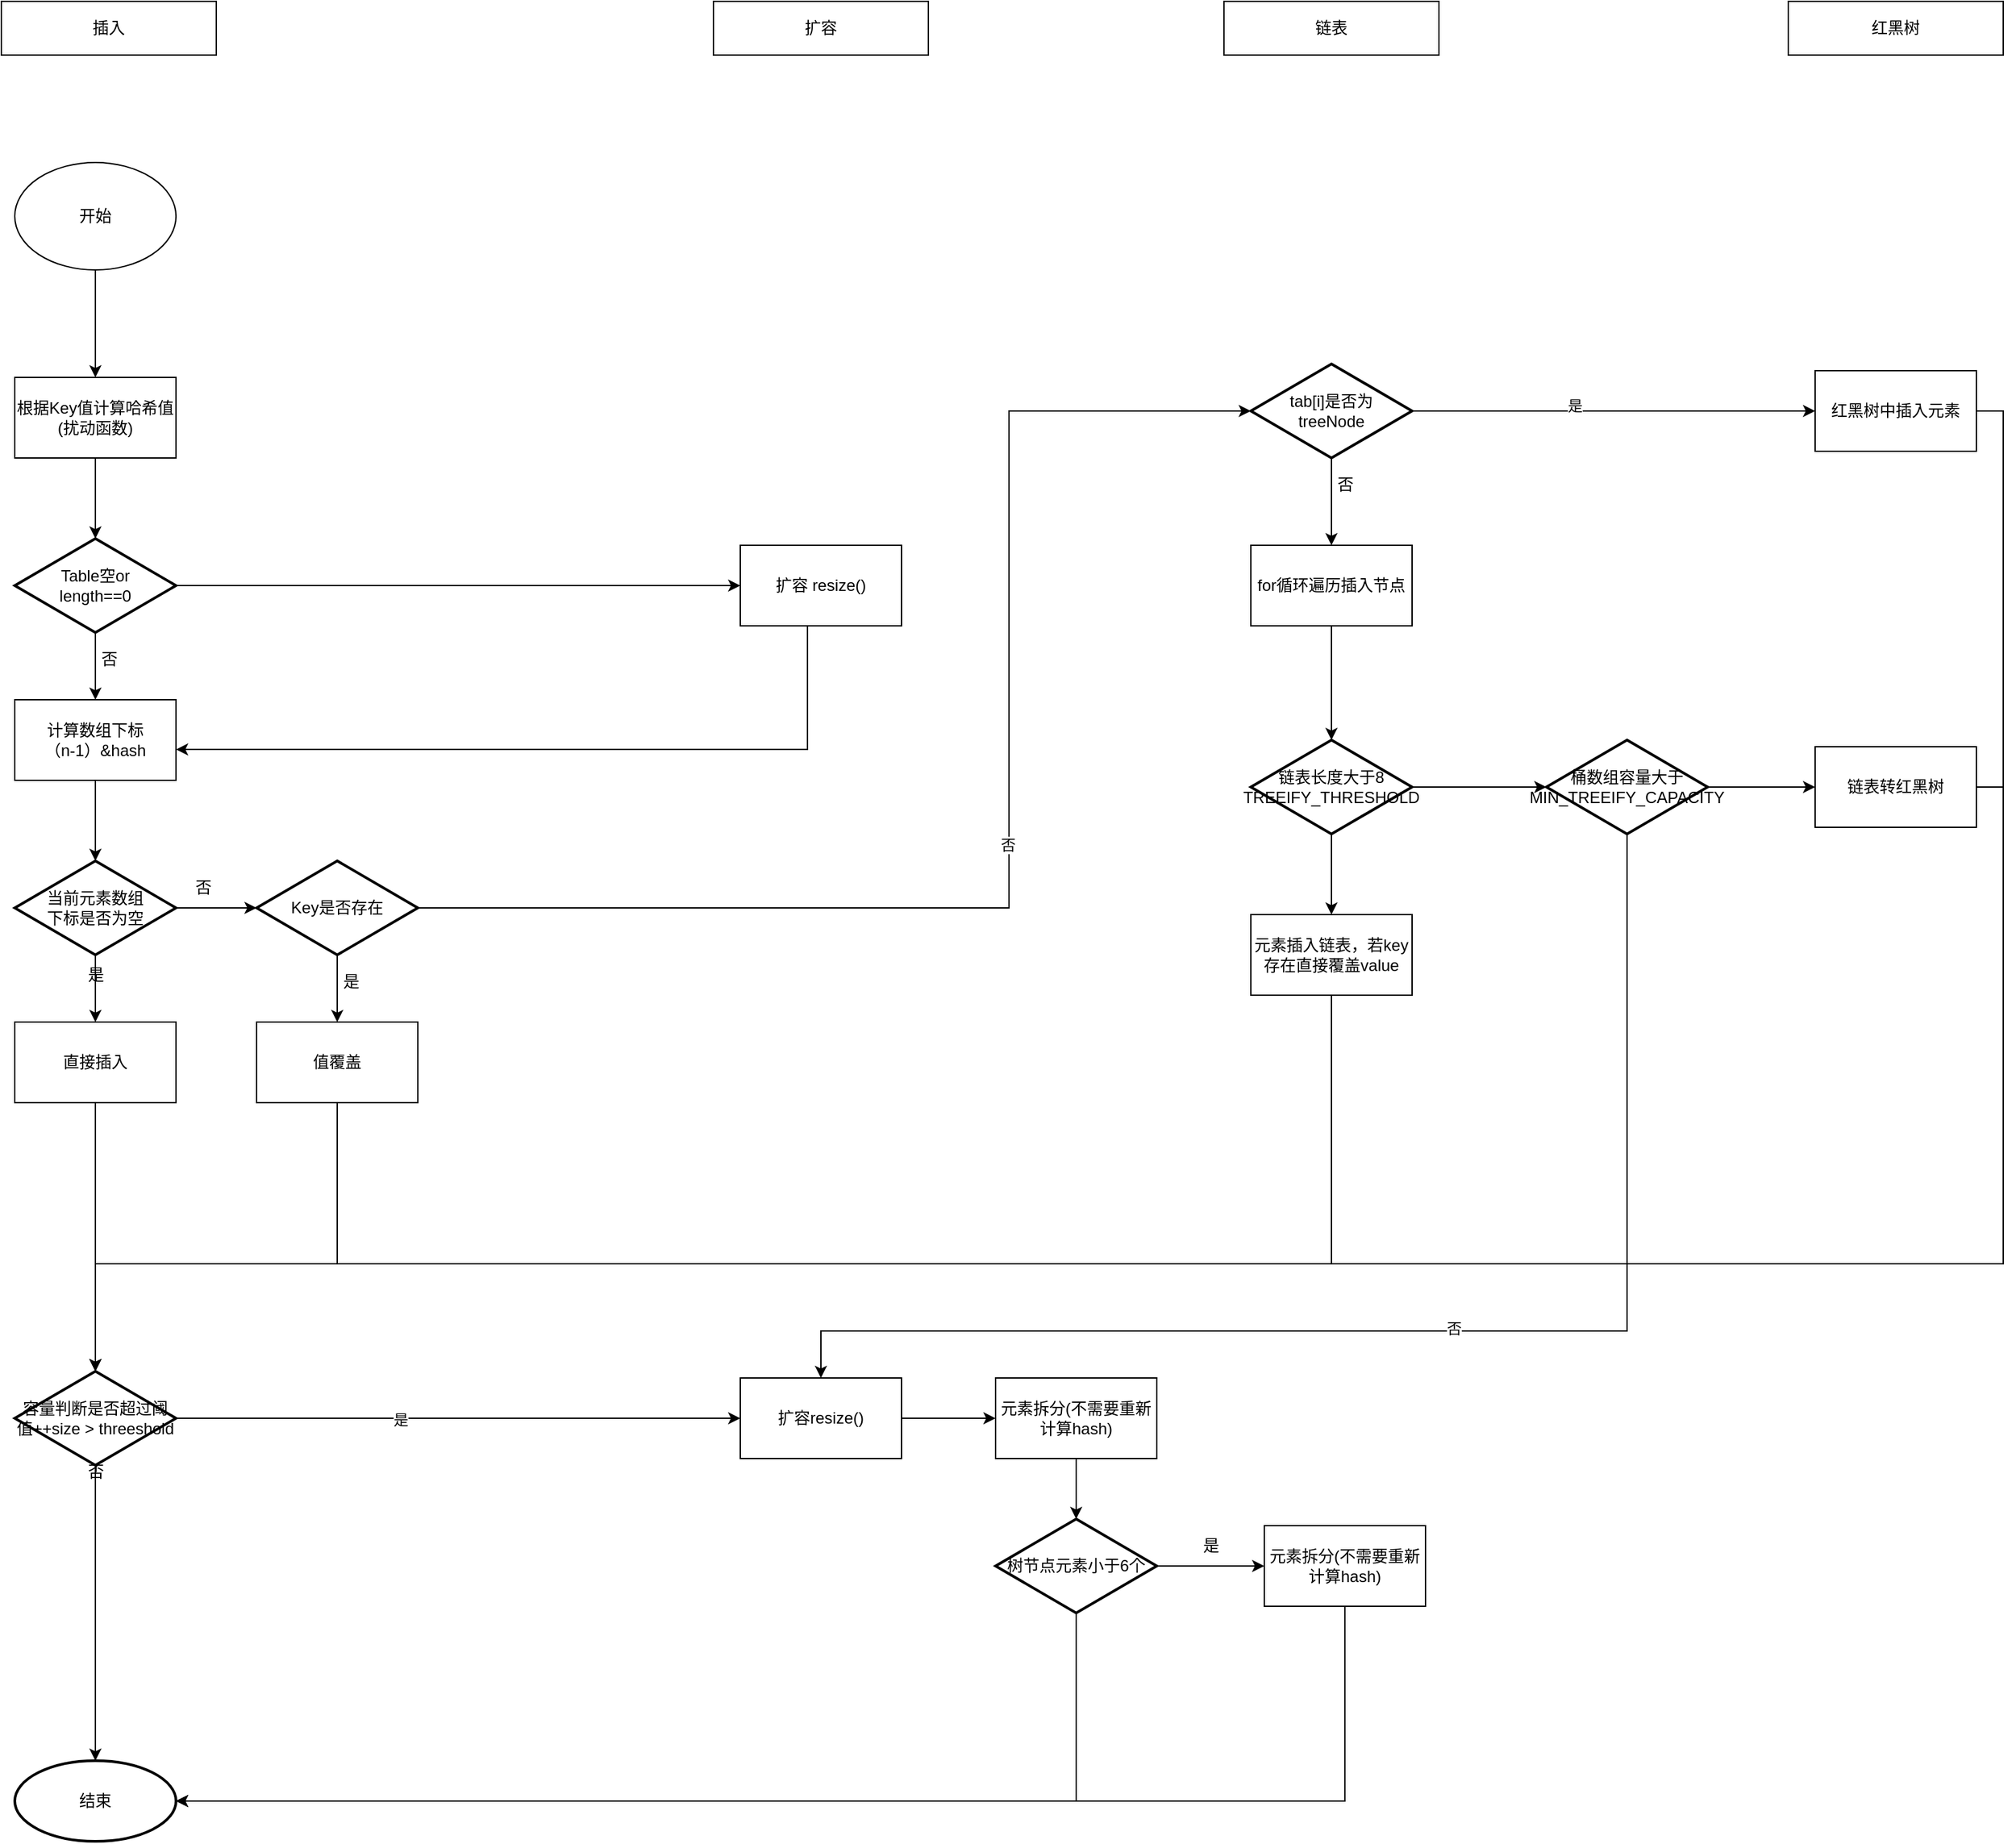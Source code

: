 <mxfile version="21.0.8" type="github">
  <diagram name="第 1 页" id="qmDFM0nmGEh0HMb00vm9">
    <mxGraphModel dx="1687" dy="2113" grid="1" gridSize="10" guides="1" tooltips="1" connect="1" arrows="1" fold="1" page="1" pageScale="1" pageWidth="827" pageHeight="1169" math="0" shadow="0">
      <root>
        <mxCell id="0" />
        <mxCell id="1" parent="0" />
        <mxCell id="PLiOFuOKwe7vrc24gxof-3" style="edgeStyle=orthogonalEdgeStyle;rounded=0;orthogonalLoop=1;jettySize=auto;html=1;entryX=0.5;entryY=0;entryDx=0;entryDy=0;" edge="1" parent="1" source="PLiOFuOKwe7vrc24gxof-1" target="PLiOFuOKwe7vrc24gxof-2">
          <mxGeometry relative="1" as="geometry" />
        </mxCell>
        <mxCell id="PLiOFuOKwe7vrc24gxof-1" value="开始" style="ellipse;whiteSpace=wrap;html=1;" vertex="1" parent="1">
          <mxGeometry x="120" y="40" width="120" height="80" as="geometry" />
        </mxCell>
        <mxCell id="PLiOFuOKwe7vrc24gxof-5" style="edgeStyle=orthogonalEdgeStyle;rounded=0;orthogonalLoop=1;jettySize=auto;html=1;entryX=0.5;entryY=0;entryDx=0;entryDy=0;entryPerimeter=0;" edge="1" parent="1" source="PLiOFuOKwe7vrc24gxof-2" target="PLiOFuOKwe7vrc24gxof-4">
          <mxGeometry relative="1" as="geometry" />
        </mxCell>
        <mxCell id="PLiOFuOKwe7vrc24gxof-2" value="根据Key值计算哈希值(扰动函数)" style="rounded=0;whiteSpace=wrap;html=1;" vertex="1" parent="1">
          <mxGeometry x="120" y="200" width="120" height="60" as="geometry" />
        </mxCell>
        <mxCell id="PLiOFuOKwe7vrc24gxof-7" style="edgeStyle=orthogonalEdgeStyle;rounded=0;orthogonalLoop=1;jettySize=auto;html=1;exitX=0.5;exitY=1;exitDx=0;exitDy=0;exitPerimeter=0;entryX=0.5;entryY=0;entryDx=0;entryDy=0;" edge="1" parent="1" source="PLiOFuOKwe7vrc24gxof-4" target="PLiOFuOKwe7vrc24gxof-6">
          <mxGeometry relative="1" as="geometry" />
        </mxCell>
        <mxCell id="PLiOFuOKwe7vrc24gxof-35" style="edgeStyle=orthogonalEdgeStyle;rounded=0;orthogonalLoop=1;jettySize=auto;html=1;exitX=1;exitY=0.5;exitDx=0;exitDy=0;exitPerimeter=0;entryX=0;entryY=0.5;entryDx=0;entryDy=0;" edge="1" parent="1" source="PLiOFuOKwe7vrc24gxof-4" target="PLiOFuOKwe7vrc24gxof-32">
          <mxGeometry relative="1" as="geometry">
            <Array as="points">
              <mxPoint x="640" y="355" />
            </Array>
          </mxGeometry>
        </mxCell>
        <mxCell id="PLiOFuOKwe7vrc24gxof-4" value="Table空or&lt;br&gt;length==0" style="strokeWidth=2;html=1;shape=mxgraph.flowchart.decision;whiteSpace=wrap;" vertex="1" parent="1">
          <mxGeometry x="120" y="320" width="120" height="70" as="geometry" />
        </mxCell>
        <mxCell id="PLiOFuOKwe7vrc24gxof-11" style="edgeStyle=orthogonalEdgeStyle;rounded=0;orthogonalLoop=1;jettySize=auto;html=1;exitX=0.5;exitY=1;exitDx=0;exitDy=0;entryX=0.5;entryY=0;entryDx=0;entryDy=0;entryPerimeter=0;" edge="1" parent="1" source="PLiOFuOKwe7vrc24gxof-6" target="PLiOFuOKwe7vrc24gxof-9">
          <mxGeometry relative="1" as="geometry" />
        </mxCell>
        <mxCell id="PLiOFuOKwe7vrc24gxof-6" value="计算数组下标&lt;br&gt;（n-1）&amp;amp;hash" style="rounded=0;whiteSpace=wrap;html=1;" vertex="1" parent="1">
          <mxGeometry x="120" y="440" width="120" height="60" as="geometry" />
        </mxCell>
        <mxCell id="PLiOFuOKwe7vrc24gxof-8" value="否" style="text;html=1;align=center;verticalAlign=middle;resizable=0;points=[];autosize=1;strokeColor=none;fillColor=none;" vertex="1" parent="1">
          <mxGeometry x="170" y="395" width="40" height="30" as="geometry" />
        </mxCell>
        <mxCell id="PLiOFuOKwe7vrc24gxof-13" style="edgeStyle=orthogonalEdgeStyle;rounded=0;orthogonalLoop=1;jettySize=auto;html=1;" edge="1" parent="1" source="PLiOFuOKwe7vrc24gxof-9" target="PLiOFuOKwe7vrc24gxof-12">
          <mxGeometry relative="1" as="geometry" />
        </mxCell>
        <mxCell id="PLiOFuOKwe7vrc24gxof-17" style="edgeStyle=orthogonalEdgeStyle;rounded=0;orthogonalLoop=1;jettySize=auto;html=1;entryX=0;entryY=0.5;entryDx=0;entryDy=0;entryPerimeter=0;" edge="1" parent="1" source="PLiOFuOKwe7vrc24gxof-9" target="PLiOFuOKwe7vrc24gxof-16">
          <mxGeometry relative="1" as="geometry" />
        </mxCell>
        <mxCell id="PLiOFuOKwe7vrc24gxof-9" value="当前元素数组&lt;br&gt;下标是否为空" style="strokeWidth=2;html=1;shape=mxgraph.flowchart.decision;whiteSpace=wrap;" vertex="1" parent="1">
          <mxGeometry x="120" y="560" width="120" height="70" as="geometry" />
        </mxCell>
        <mxCell id="PLiOFuOKwe7vrc24gxof-28" style="edgeStyle=orthogonalEdgeStyle;rounded=0;orthogonalLoop=1;jettySize=auto;html=1;entryX=0.5;entryY=0;entryDx=0;entryDy=0;entryPerimeter=0;" edge="1" parent="1" source="PLiOFuOKwe7vrc24gxof-12" target="PLiOFuOKwe7vrc24gxof-22">
          <mxGeometry relative="1" as="geometry" />
        </mxCell>
        <mxCell id="PLiOFuOKwe7vrc24gxof-12" value="直接插入" style="rounded=0;whiteSpace=wrap;html=1;" vertex="1" parent="1">
          <mxGeometry x="120" y="680" width="120" height="60" as="geometry" />
        </mxCell>
        <mxCell id="PLiOFuOKwe7vrc24gxof-15" value="是" style="text;html=1;align=center;verticalAlign=middle;resizable=0;points=[];autosize=1;strokeColor=none;fillColor=none;" vertex="1" parent="1">
          <mxGeometry x="160" y="630" width="40" height="30" as="geometry" />
        </mxCell>
        <mxCell id="PLiOFuOKwe7vrc24gxof-20" style="edgeStyle=orthogonalEdgeStyle;rounded=0;orthogonalLoop=1;jettySize=auto;html=1;exitX=0.5;exitY=1;exitDx=0;exitDy=0;exitPerimeter=0;entryX=0.5;entryY=0;entryDx=0;entryDy=0;" edge="1" parent="1" source="PLiOFuOKwe7vrc24gxof-16" target="PLiOFuOKwe7vrc24gxof-19">
          <mxGeometry relative="1" as="geometry" />
        </mxCell>
        <mxCell id="PLiOFuOKwe7vrc24gxof-42" style="edgeStyle=orthogonalEdgeStyle;rounded=0;orthogonalLoop=1;jettySize=auto;html=1;entryX=0;entryY=0.5;entryDx=0;entryDy=0;entryPerimeter=0;" edge="1" parent="1" source="PLiOFuOKwe7vrc24gxof-16" target="PLiOFuOKwe7vrc24gxof-36">
          <mxGeometry relative="1" as="geometry">
            <Array as="points">
              <mxPoint x="860" y="595" />
              <mxPoint x="860" y="225" />
            </Array>
          </mxGeometry>
        </mxCell>
        <mxCell id="PLiOFuOKwe7vrc24gxof-43" value="否" style="edgeLabel;html=1;align=center;verticalAlign=middle;resizable=0;points=[];" vertex="1" connectable="0" parent="PLiOFuOKwe7vrc24gxof-42">
          <mxGeometry x="-0.016" y="1" relative="1" as="geometry">
            <mxPoint as="offset" />
          </mxGeometry>
        </mxCell>
        <mxCell id="PLiOFuOKwe7vrc24gxof-16" value="Key是否存在" style="strokeWidth=2;html=1;shape=mxgraph.flowchart.decision;whiteSpace=wrap;" vertex="1" parent="1">
          <mxGeometry x="300" y="560" width="120" height="70" as="geometry" />
        </mxCell>
        <mxCell id="PLiOFuOKwe7vrc24gxof-18" value="否" style="text;html=1;align=center;verticalAlign=middle;resizable=0;points=[];autosize=1;strokeColor=none;fillColor=none;" vertex="1" parent="1">
          <mxGeometry x="240" y="565" width="40" height="30" as="geometry" />
        </mxCell>
        <mxCell id="PLiOFuOKwe7vrc24gxof-29" style="edgeStyle=orthogonalEdgeStyle;rounded=0;orthogonalLoop=1;jettySize=auto;html=1;exitX=0.5;exitY=1;exitDx=0;exitDy=0;entryX=0.5;entryY=0.286;entryDx=0;entryDy=0;entryPerimeter=0;" edge="1" parent="1" source="PLiOFuOKwe7vrc24gxof-19" target="PLiOFuOKwe7vrc24gxof-22">
          <mxGeometry relative="1" as="geometry">
            <Array as="points">
              <mxPoint x="360" y="860" />
              <mxPoint x="180" y="860" />
            </Array>
          </mxGeometry>
        </mxCell>
        <mxCell id="PLiOFuOKwe7vrc24gxof-19" value="值覆盖" style="rounded=0;whiteSpace=wrap;html=1;" vertex="1" parent="1">
          <mxGeometry x="300" y="680" width="120" height="60" as="geometry" />
        </mxCell>
        <mxCell id="PLiOFuOKwe7vrc24gxof-21" value="是" style="text;html=1;align=center;verticalAlign=middle;resizable=0;points=[];autosize=1;strokeColor=none;fillColor=none;" vertex="1" parent="1">
          <mxGeometry x="350" y="635" width="40" height="30" as="geometry" />
        </mxCell>
        <mxCell id="PLiOFuOKwe7vrc24gxof-26" style="edgeStyle=orthogonalEdgeStyle;rounded=0;orthogonalLoop=1;jettySize=auto;html=1;exitX=0.5;exitY=1;exitDx=0;exitDy=0;exitPerimeter=0;entryX=0.5;entryY=0;entryDx=0;entryDy=0;entryPerimeter=0;" edge="1" parent="1" source="PLiOFuOKwe7vrc24gxof-22" target="PLiOFuOKwe7vrc24gxof-25">
          <mxGeometry relative="1" as="geometry" />
        </mxCell>
        <mxCell id="PLiOFuOKwe7vrc24gxof-85" style="edgeStyle=orthogonalEdgeStyle;rounded=0;orthogonalLoop=1;jettySize=auto;html=1;entryX=0;entryY=0.5;entryDx=0;entryDy=0;" edge="1" parent="1" source="PLiOFuOKwe7vrc24gxof-22" target="PLiOFuOKwe7vrc24gxof-73">
          <mxGeometry relative="1" as="geometry" />
        </mxCell>
        <mxCell id="PLiOFuOKwe7vrc24gxof-86" value="是" style="edgeLabel;html=1;align=center;verticalAlign=middle;resizable=0;points=[];" vertex="1" connectable="0" parent="PLiOFuOKwe7vrc24gxof-85">
          <mxGeometry x="-0.204" y="-1" relative="1" as="geometry">
            <mxPoint as="offset" />
          </mxGeometry>
        </mxCell>
        <mxCell id="PLiOFuOKwe7vrc24gxof-22" value="容量判断是否超过阈值++size &amp;gt; threeshold" style="strokeWidth=2;html=1;shape=mxgraph.flowchart.decision;whiteSpace=wrap;" vertex="1" parent="1">
          <mxGeometry x="120" y="940" width="120" height="70" as="geometry" />
        </mxCell>
        <mxCell id="PLiOFuOKwe7vrc24gxof-25" value="结束" style="strokeWidth=2;html=1;shape=mxgraph.flowchart.start_1;whiteSpace=wrap;" vertex="1" parent="1">
          <mxGeometry x="120" y="1230" width="120" height="60" as="geometry" />
        </mxCell>
        <mxCell id="PLiOFuOKwe7vrc24gxof-27" value="否" style="text;html=1;align=center;verticalAlign=middle;resizable=0;points=[];autosize=1;strokeColor=none;fillColor=none;" vertex="1" parent="1">
          <mxGeometry x="160" y="1000" width="40" height="30" as="geometry" />
        </mxCell>
        <mxCell id="PLiOFuOKwe7vrc24gxof-30" value="插入" style="whiteSpace=wrap;html=1;" vertex="1" parent="1">
          <mxGeometry x="110" y="-80" width="160" height="40" as="geometry" />
        </mxCell>
        <mxCell id="PLiOFuOKwe7vrc24gxof-31" value="扩容" style="whiteSpace=wrap;html=1;" vertex="1" parent="1">
          <mxGeometry x="640" y="-80" width="160" height="40" as="geometry" />
        </mxCell>
        <mxCell id="PLiOFuOKwe7vrc24gxof-33" style="edgeStyle=orthogonalEdgeStyle;rounded=0;orthogonalLoop=1;jettySize=auto;html=1;entryX=1;entryY=0.617;entryDx=0;entryDy=0;entryPerimeter=0;" edge="1" parent="1" source="PLiOFuOKwe7vrc24gxof-32" target="PLiOFuOKwe7vrc24gxof-6">
          <mxGeometry relative="1" as="geometry">
            <Array as="points">
              <mxPoint x="710" y="477" />
            </Array>
          </mxGeometry>
        </mxCell>
        <mxCell id="PLiOFuOKwe7vrc24gxof-32" value="扩容 resize()" style="rounded=0;whiteSpace=wrap;html=1;" vertex="1" parent="1">
          <mxGeometry x="660" y="325" width="120" height="60" as="geometry" />
        </mxCell>
        <mxCell id="PLiOFuOKwe7vrc24gxof-40" style="edgeStyle=orthogonalEdgeStyle;rounded=0;orthogonalLoop=1;jettySize=auto;html=1;entryX=0;entryY=0.5;entryDx=0;entryDy=0;" edge="1" parent="1" source="PLiOFuOKwe7vrc24gxof-36" target="PLiOFuOKwe7vrc24gxof-39">
          <mxGeometry relative="1" as="geometry" />
        </mxCell>
        <mxCell id="PLiOFuOKwe7vrc24gxof-41" value="是" style="edgeLabel;html=1;align=center;verticalAlign=middle;resizable=0;points=[];" vertex="1" connectable="0" parent="PLiOFuOKwe7vrc24gxof-40">
          <mxGeometry x="-0.194" y="4" relative="1" as="geometry">
            <mxPoint as="offset" />
          </mxGeometry>
        </mxCell>
        <mxCell id="PLiOFuOKwe7vrc24gxof-45" style="edgeStyle=orthogonalEdgeStyle;rounded=0;orthogonalLoop=1;jettySize=auto;html=1;entryX=0.5;entryY=0;entryDx=0;entryDy=0;" edge="1" parent="1" source="PLiOFuOKwe7vrc24gxof-36" target="PLiOFuOKwe7vrc24gxof-44">
          <mxGeometry relative="1" as="geometry" />
        </mxCell>
        <mxCell id="PLiOFuOKwe7vrc24gxof-36" value="tab[i]是否为&lt;br&gt;treeNode" style="strokeWidth=2;html=1;shape=mxgraph.flowchart.decision;whiteSpace=wrap;" vertex="1" parent="1">
          <mxGeometry x="1040" y="190" width="120" height="70" as="geometry" />
        </mxCell>
        <mxCell id="PLiOFuOKwe7vrc24gxof-37" value="链表" style="whiteSpace=wrap;html=1;" vertex="1" parent="1">
          <mxGeometry x="1020" y="-80" width="160" height="40" as="geometry" />
        </mxCell>
        <mxCell id="PLiOFuOKwe7vrc24gxof-38" value="红黑树" style="whiteSpace=wrap;html=1;" vertex="1" parent="1">
          <mxGeometry x="1440" y="-80" width="160" height="40" as="geometry" />
        </mxCell>
        <mxCell id="PLiOFuOKwe7vrc24gxof-66" style="edgeStyle=orthogonalEdgeStyle;rounded=0;orthogonalLoop=1;jettySize=auto;html=1;exitX=1;exitY=0.5;exitDx=0;exitDy=0;" edge="1" parent="1" source="PLiOFuOKwe7vrc24gxof-39" target="PLiOFuOKwe7vrc24gxof-22">
          <mxGeometry relative="1" as="geometry">
            <Array as="points">
              <mxPoint x="1600" y="225" />
              <mxPoint x="1600" y="860" />
              <mxPoint x="180" y="860" />
            </Array>
          </mxGeometry>
        </mxCell>
        <mxCell id="PLiOFuOKwe7vrc24gxof-39" value="红黑树中插入元素" style="rounded=0;whiteSpace=wrap;html=1;" vertex="1" parent="1">
          <mxGeometry x="1460" y="195" width="120" height="60" as="geometry" />
        </mxCell>
        <mxCell id="PLiOFuOKwe7vrc24gxof-49" style="edgeStyle=orthogonalEdgeStyle;rounded=0;orthogonalLoop=1;jettySize=auto;html=1;exitX=0.5;exitY=1;exitDx=0;exitDy=0;entryX=0.5;entryY=0;entryDx=0;entryDy=0;entryPerimeter=0;" edge="1" parent="1" source="PLiOFuOKwe7vrc24gxof-44" target="PLiOFuOKwe7vrc24gxof-47">
          <mxGeometry relative="1" as="geometry" />
        </mxCell>
        <mxCell id="PLiOFuOKwe7vrc24gxof-44" value="for循环遍历插入节点" style="rounded=0;whiteSpace=wrap;html=1;" vertex="1" parent="1">
          <mxGeometry x="1040" y="325" width="120" height="60" as="geometry" />
        </mxCell>
        <mxCell id="PLiOFuOKwe7vrc24gxof-46" value="否" style="text;html=1;align=center;verticalAlign=middle;resizable=0;points=[];autosize=1;strokeColor=none;fillColor=none;" vertex="1" parent="1">
          <mxGeometry x="1090" y="265" width="40" height="30" as="geometry" />
        </mxCell>
        <mxCell id="PLiOFuOKwe7vrc24gxof-51" style="edgeStyle=orthogonalEdgeStyle;rounded=0;orthogonalLoop=1;jettySize=auto;html=1;exitX=0.5;exitY=1;exitDx=0;exitDy=0;exitPerimeter=0;entryX=0.5;entryY=0;entryDx=0;entryDy=0;" edge="1" parent="1" source="PLiOFuOKwe7vrc24gxof-47" target="PLiOFuOKwe7vrc24gxof-50">
          <mxGeometry relative="1" as="geometry" />
        </mxCell>
        <mxCell id="PLiOFuOKwe7vrc24gxof-56" style="edgeStyle=orthogonalEdgeStyle;rounded=0;orthogonalLoop=1;jettySize=auto;html=1;exitX=1;exitY=0.5;exitDx=0;exitDy=0;exitPerimeter=0;entryX=0;entryY=0.5;entryDx=0;entryDy=0;entryPerimeter=0;" edge="1" parent="1" source="PLiOFuOKwe7vrc24gxof-47" target="PLiOFuOKwe7vrc24gxof-52">
          <mxGeometry relative="1" as="geometry" />
        </mxCell>
        <mxCell id="PLiOFuOKwe7vrc24gxof-47" value="链表长度大于8&lt;br&gt;TREEIFY_THRESHOLD" style="strokeWidth=2;html=1;shape=mxgraph.flowchart.decision;whiteSpace=wrap;" vertex="1" parent="1">
          <mxGeometry x="1040" y="470" width="120" height="70" as="geometry" />
        </mxCell>
        <mxCell id="PLiOFuOKwe7vrc24gxof-60" style="edgeStyle=orthogonalEdgeStyle;rounded=0;orthogonalLoop=1;jettySize=auto;html=1;entryX=0.5;entryY=0;entryDx=0;entryDy=0;entryPerimeter=0;" edge="1" parent="1" source="PLiOFuOKwe7vrc24gxof-50" target="PLiOFuOKwe7vrc24gxof-22">
          <mxGeometry relative="1" as="geometry">
            <Array as="points">
              <mxPoint x="1100" y="860" />
              <mxPoint x="180" y="860" />
            </Array>
          </mxGeometry>
        </mxCell>
        <mxCell id="PLiOFuOKwe7vrc24gxof-50" value="元素插入链表，若key存在直接覆盖value" style="rounded=0;whiteSpace=wrap;html=1;" vertex="1" parent="1">
          <mxGeometry x="1040" y="600" width="120" height="60" as="geometry" />
        </mxCell>
        <mxCell id="PLiOFuOKwe7vrc24gxof-54" style="edgeStyle=orthogonalEdgeStyle;rounded=0;orthogonalLoop=1;jettySize=auto;html=1;entryX=0;entryY=0.5;entryDx=0;entryDy=0;" edge="1" parent="1" source="PLiOFuOKwe7vrc24gxof-52" target="PLiOFuOKwe7vrc24gxof-53">
          <mxGeometry relative="1" as="geometry" />
        </mxCell>
        <mxCell id="PLiOFuOKwe7vrc24gxof-87" style="edgeStyle=orthogonalEdgeStyle;rounded=0;orthogonalLoop=1;jettySize=auto;html=1;exitX=0.5;exitY=1;exitDx=0;exitDy=0;exitPerimeter=0;" edge="1" parent="1" source="PLiOFuOKwe7vrc24gxof-52" target="PLiOFuOKwe7vrc24gxof-73">
          <mxGeometry relative="1" as="geometry">
            <Array as="points">
              <mxPoint x="1320" y="910" />
              <mxPoint x="720" y="910" />
            </Array>
          </mxGeometry>
        </mxCell>
        <mxCell id="PLiOFuOKwe7vrc24gxof-88" value="否" style="edgeLabel;html=1;align=center;verticalAlign=middle;resizable=0;points=[];" vertex="1" connectable="0" parent="PLiOFuOKwe7vrc24gxof-87">
          <mxGeometry x="-0.009" y="-2" relative="1" as="geometry">
            <mxPoint x="-1" as="offset" />
          </mxGeometry>
        </mxCell>
        <mxCell id="PLiOFuOKwe7vrc24gxof-52" value="桶数组容量大于MIN_TREEIFY_CAPACITY" style="strokeWidth=2;html=1;shape=mxgraph.flowchart.decision;whiteSpace=wrap;" vertex="1" parent="1">
          <mxGeometry x="1260" y="470" width="120" height="70" as="geometry" />
        </mxCell>
        <mxCell id="PLiOFuOKwe7vrc24gxof-72" style="edgeStyle=orthogonalEdgeStyle;rounded=0;orthogonalLoop=1;jettySize=auto;html=1;endArrow=none;endFill=0;" edge="1" parent="1" source="PLiOFuOKwe7vrc24gxof-53">
          <mxGeometry relative="1" as="geometry">
            <mxPoint x="1600" y="505.0" as="targetPoint" />
          </mxGeometry>
        </mxCell>
        <mxCell id="PLiOFuOKwe7vrc24gxof-53" value="链表转红黑树" style="rounded=0;whiteSpace=wrap;html=1;" vertex="1" parent="1">
          <mxGeometry x="1460" y="475" width="120" height="60" as="geometry" />
        </mxCell>
        <mxCell id="PLiOFuOKwe7vrc24gxof-75" style="edgeStyle=orthogonalEdgeStyle;rounded=0;orthogonalLoop=1;jettySize=auto;html=1;exitX=1;exitY=0.5;exitDx=0;exitDy=0;entryX=0;entryY=0.5;entryDx=0;entryDy=0;" edge="1" parent="1" source="PLiOFuOKwe7vrc24gxof-73" target="PLiOFuOKwe7vrc24gxof-74">
          <mxGeometry relative="1" as="geometry" />
        </mxCell>
        <mxCell id="PLiOFuOKwe7vrc24gxof-73" value="扩容resize()" style="rounded=0;whiteSpace=wrap;html=1;" vertex="1" parent="1">
          <mxGeometry x="660" y="945" width="120" height="60" as="geometry" />
        </mxCell>
        <mxCell id="PLiOFuOKwe7vrc24gxof-81" style="edgeStyle=orthogonalEdgeStyle;rounded=0;orthogonalLoop=1;jettySize=auto;html=1;entryX=0.5;entryY=0;entryDx=0;entryDy=0;entryPerimeter=0;" edge="1" parent="1" source="PLiOFuOKwe7vrc24gxof-74" target="PLiOFuOKwe7vrc24gxof-76">
          <mxGeometry relative="1" as="geometry" />
        </mxCell>
        <mxCell id="PLiOFuOKwe7vrc24gxof-74" value="元素拆分(不需要重新计算hash)" style="rounded=0;whiteSpace=wrap;html=1;" vertex="1" parent="1">
          <mxGeometry x="850" y="945" width="120" height="60" as="geometry" />
        </mxCell>
        <mxCell id="PLiOFuOKwe7vrc24gxof-79" style="edgeStyle=orthogonalEdgeStyle;rounded=0;orthogonalLoop=1;jettySize=auto;html=1;exitX=1;exitY=0.5;exitDx=0;exitDy=0;exitPerimeter=0;entryX=0;entryY=0.5;entryDx=0;entryDy=0;" edge="1" parent="1" source="PLiOFuOKwe7vrc24gxof-76" target="PLiOFuOKwe7vrc24gxof-77">
          <mxGeometry relative="1" as="geometry" />
        </mxCell>
        <mxCell id="PLiOFuOKwe7vrc24gxof-84" style="edgeStyle=orthogonalEdgeStyle;rounded=0;orthogonalLoop=1;jettySize=auto;html=1;exitX=0.5;exitY=1;exitDx=0;exitDy=0;exitPerimeter=0;entryX=1;entryY=0.5;entryDx=0;entryDy=0;entryPerimeter=0;" edge="1" parent="1" source="PLiOFuOKwe7vrc24gxof-76" target="PLiOFuOKwe7vrc24gxof-25">
          <mxGeometry relative="1" as="geometry" />
        </mxCell>
        <mxCell id="PLiOFuOKwe7vrc24gxof-76" value="树节点元素小于6个" style="strokeWidth=2;html=1;shape=mxgraph.flowchart.decision;whiteSpace=wrap;" vertex="1" parent="1">
          <mxGeometry x="850" y="1050" width="120" height="70" as="geometry" />
        </mxCell>
        <mxCell id="PLiOFuOKwe7vrc24gxof-83" style="edgeStyle=orthogonalEdgeStyle;rounded=0;orthogonalLoop=1;jettySize=auto;html=1;entryX=1;entryY=0.5;entryDx=0;entryDy=0;entryPerimeter=0;" edge="1" parent="1" source="PLiOFuOKwe7vrc24gxof-77" target="PLiOFuOKwe7vrc24gxof-25">
          <mxGeometry relative="1" as="geometry">
            <Array as="points">
              <mxPoint x="1110" y="1260" />
            </Array>
          </mxGeometry>
        </mxCell>
        <mxCell id="PLiOFuOKwe7vrc24gxof-77" value="元素拆分(不需要重新计算hash)" style="rounded=0;whiteSpace=wrap;html=1;" vertex="1" parent="1">
          <mxGeometry x="1050" y="1055" width="120" height="60" as="geometry" />
        </mxCell>
        <mxCell id="PLiOFuOKwe7vrc24gxof-80" value="是" style="text;html=1;align=center;verticalAlign=middle;resizable=0;points=[];autosize=1;strokeColor=none;fillColor=none;" vertex="1" parent="1">
          <mxGeometry x="990" y="1055" width="40" height="30" as="geometry" />
        </mxCell>
      </root>
    </mxGraphModel>
  </diagram>
</mxfile>
